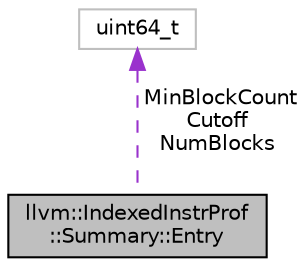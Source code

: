 digraph "llvm::IndexedInstrProf::Summary::Entry"
{
 // LATEX_PDF_SIZE
  bgcolor="transparent";
  edge [fontname="Helvetica",fontsize="10",labelfontname="Helvetica",labelfontsize="10"];
  node [fontname="Helvetica",fontsize="10",shape=record];
  Node1 [label="llvm::IndexedInstrProf\l::Summary::Entry",height=0.2,width=0.4,color="black", fillcolor="grey75", style="filled", fontcolor="black",tooltip=" "];
  Node2 -> Node1 [dir="back",color="darkorchid3",fontsize="10",style="dashed",label=" MinBlockCount\nCutoff\nNumBlocks" ,fontname="Helvetica"];
  Node2 [label="uint64_t",height=0.2,width=0.4,color="grey75",tooltip=" "];
}
